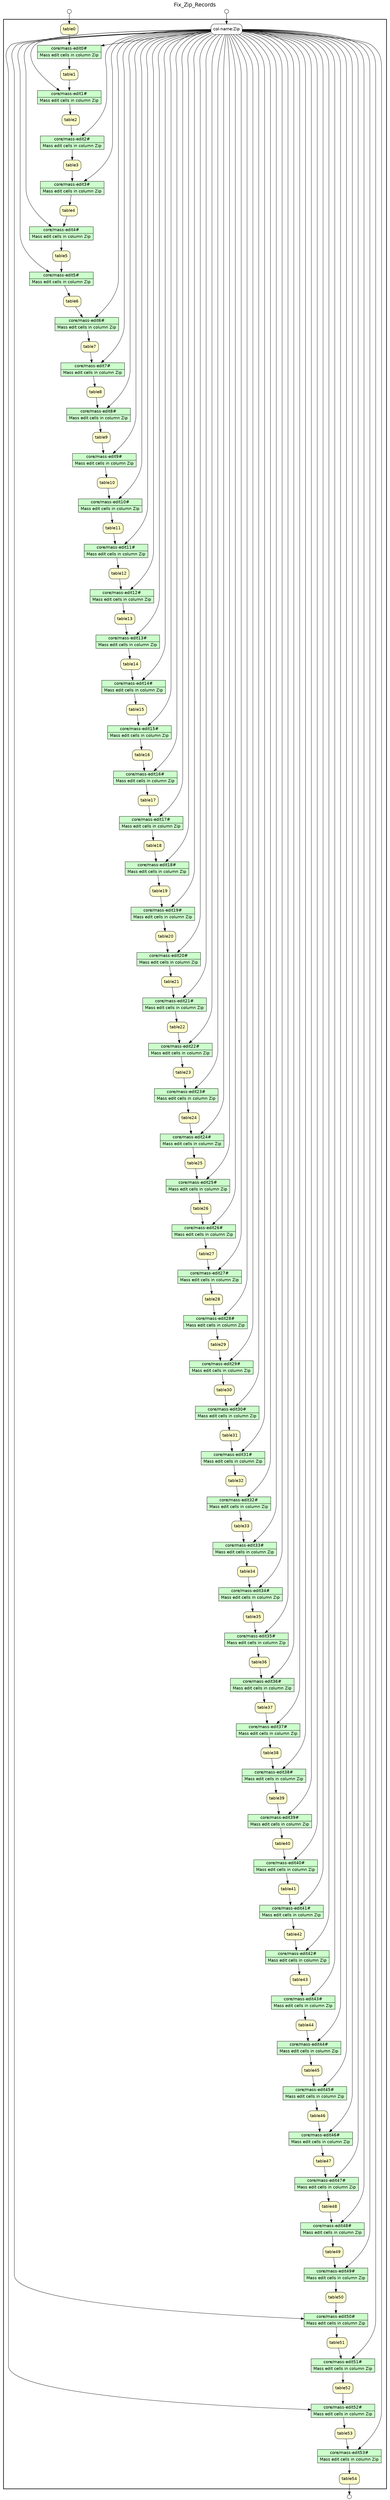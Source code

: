 /* Start of top-level graph */
digraph Workflow {
rankdir=TB

/* Title for graph */
fontname=Helvetica; fontsize=18; labelloc=t
label=Fix_Zip_Records

/* Start of double cluster for drawing box around nodes in workflow */
subgraph cluster_workflow_box_outer { label=""; color=black; penwidth=2
subgraph cluster_workflow_box_inner { label=""; penwidth=0

/* Style for nodes representing atomic programs in workflow */
node[shape=box style=filled fillcolor="#CCFFCC" peripheries=1 fontname=Helvetica]

/* Nodes representing atomic programs in workflow */
"core/mass-edit0#" [shape=record rankdir=LR label="{<f0> core/mass-edit0# |<f1> Mass edit cells in column Zip}"];
"core/mass-edit1#" [shape=record rankdir=LR label="{<f0> core/mass-edit1# |<f1> Mass edit cells in column Zip}"];
"core/mass-edit2#" [shape=record rankdir=LR label="{<f0> core/mass-edit2# |<f1> Mass edit cells in column Zip}"];
"core/mass-edit3#" [shape=record rankdir=LR label="{<f0> core/mass-edit3# |<f1> Mass edit cells in column Zip}"];
"core/mass-edit4#" [shape=record rankdir=LR label="{<f0> core/mass-edit4# |<f1> Mass edit cells in column Zip}"];
"core/mass-edit5#" [shape=record rankdir=LR label="{<f0> core/mass-edit5# |<f1> Mass edit cells in column Zip}"];
"core/mass-edit6#" [shape=record rankdir=LR label="{<f0> core/mass-edit6# |<f1> Mass edit cells in column Zip}"];
"core/mass-edit7#" [shape=record rankdir=LR label="{<f0> core/mass-edit7# |<f1> Mass edit cells in column Zip}"];
"core/mass-edit8#" [shape=record rankdir=LR label="{<f0> core/mass-edit8# |<f1> Mass edit cells in column Zip}"];
"core/mass-edit9#" [shape=record rankdir=LR label="{<f0> core/mass-edit9# |<f1> Mass edit cells in column Zip}"];
"core/mass-edit10#" [shape=record rankdir=LR label="{<f0> core/mass-edit10# |<f1> Mass edit cells in column Zip}"];
"core/mass-edit11#" [shape=record rankdir=LR label="{<f0> core/mass-edit11# |<f1> Mass edit cells in column Zip}"];
"core/mass-edit12#" [shape=record rankdir=LR label="{<f0> core/mass-edit12# |<f1> Mass edit cells in column Zip}"];
"core/mass-edit13#" [shape=record rankdir=LR label="{<f0> core/mass-edit13# |<f1> Mass edit cells in column Zip}"];
"core/mass-edit14#" [shape=record rankdir=LR label="{<f0> core/mass-edit14# |<f1> Mass edit cells in column Zip}"];
"core/mass-edit15#" [shape=record rankdir=LR label="{<f0> core/mass-edit15# |<f1> Mass edit cells in column Zip}"];
"core/mass-edit16#" [shape=record rankdir=LR label="{<f0> core/mass-edit16# |<f1> Mass edit cells in column Zip}"];
"core/mass-edit17#" [shape=record rankdir=LR label="{<f0> core/mass-edit17# |<f1> Mass edit cells in column Zip}"];
"core/mass-edit18#" [shape=record rankdir=LR label="{<f0> core/mass-edit18# |<f1> Mass edit cells in column Zip}"];
"core/mass-edit19#" [shape=record rankdir=LR label="{<f0> core/mass-edit19# |<f1> Mass edit cells in column Zip}"];
"core/mass-edit20#" [shape=record rankdir=LR label="{<f0> core/mass-edit20# |<f1> Mass edit cells in column Zip}"];
"core/mass-edit21#" [shape=record rankdir=LR label="{<f0> core/mass-edit21# |<f1> Mass edit cells in column Zip}"];
"core/mass-edit22#" [shape=record rankdir=LR label="{<f0> core/mass-edit22# |<f1> Mass edit cells in column Zip}"];
"core/mass-edit23#" [shape=record rankdir=LR label="{<f0> core/mass-edit23# |<f1> Mass edit cells in column Zip}"];
"core/mass-edit24#" [shape=record rankdir=LR label="{<f0> core/mass-edit24# |<f1> Mass edit cells in column Zip}"];
"core/mass-edit25#" [shape=record rankdir=LR label="{<f0> core/mass-edit25# |<f1> Mass edit cells in column Zip}"];
"core/mass-edit26#" [shape=record rankdir=LR label="{<f0> core/mass-edit26# |<f1> Mass edit cells in column Zip}"];
"core/mass-edit27#" [shape=record rankdir=LR label="{<f0> core/mass-edit27# |<f1> Mass edit cells in column Zip}"];
"core/mass-edit28#" [shape=record rankdir=LR label="{<f0> core/mass-edit28# |<f1> Mass edit cells in column Zip}"];
"core/mass-edit29#" [shape=record rankdir=LR label="{<f0> core/mass-edit29# |<f1> Mass edit cells in column Zip}"];
"core/mass-edit30#" [shape=record rankdir=LR label="{<f0> core/mass-edit30# |<f1> Mass edit cells in column Zip}"];
"core/mass-edit31#" [shape=record rankdir=LR label="{<f0> core/mass-edit31# |<f1> Mass edit cells in column Zip}"];
"core/mass-edit32#" [shape=record rankdir=LR label="{<f0> core/mass-edit32# |<f1> Mass edit cells in column Zip}"];
"core/mass-edit33#" [shape=record rankdir=LR label="{<f0> core/mass-edit33# |<f1> Mass edit cells in column Zip}"];
"core/mass-edit34#" [shape=record rankdir=LR label="{<f0> core/mass-edit34# |<f1> Mass edit cells in column Zip}"];
"core/mass-edit35#" [shape=record rankdir=LR label="{<f0> core/mass-edit35# |<f1> Mass edit cells in column Zip}"];
"core/mass-edit36#" [shape=record rankdir=LR label="{<f0> core/mass-edit36# |<f1> Mass edit cells in column Zip}"];
"core/mass-edit37#" [shape=record rankdir=LR label="{<f0> core/mass-edit37# |<f1> Mass edit cells in column Zip}"];
"core/mass-edit38#" [shape=record rankdir=LR label="{<f0> core/mass-edit38# |<f1> Mass edit cells in column Zip}"];
"core/mass-edit39#" [shape=record rankdir=LR label="{<f0> core/mass-edit39# |<f1> Mass edit cells in column Zip}"];
"core/mass-edit40#" [shape=record rankdir=LR label="{<f0> core/mass-edit40# |<f1> Mass edit cells in column Zip}"];
"core/mass-edit41#" [shape=record rankdir=LR label="{<f0> core/mass-edit41# |<f1> Mass edit cells in column Zip}"];
"core/mass-edit42#" [shape=record rankdir=LR label="{<f0> core/mass-edit42# |<f1> Mass edit cells in column Zip}"];
"core/mass-edit43#" [shape=record rankdir=LR label="{<f0> core/mass-edit43# |<f1> Mass edit cells in column Zip}"];
"core/mass-edit44#" [shape=record rankdir=LR label="{<f0> core/mass-edit44# |<f1> Mass edit cells in column Zip}"];
"core/mass-edit45#" [shape=record rankdir=LR label="{<f0> core/mass-edit45# |<f1> Mass edit cells in column Zip}"];
"core/mass-edit46#" [shape=record rankdir=LR label="{<f0> core/mass-edit46# |<f1> Mass edit cells in column Zip}"];
"core/mass-edit47#" [shape=record rankdir=LR label="{<f0> core/mass-edit47# |<f1> Mass edit cells in column Zip}"];
"core/mass-edit48#" [shape=record rankdir=LR label="{<f0> core/mass-edit48# |<f1> Mass edit cells in column Zip}"];
"core/mass-edit49#" [shape=record rankdir=LR label="{<f0> core/mass-edit49# |<f1> Mass edit cells in column Zip}"];
"core/mass-edit50#" [shape=record rankdir=LR label="{<f0> core/mass-edit50# |<f1> Mass edit cells in column Zip}"];
"core/mass-edit51#" [shape=record rankdir=LR label="{<f0> core/mass-edit51# |<f1> Mass edit cells in column Zip}"];
"core/mass-edit52#" [shape=record rankdir=LR label="{<f0> core/mass-edit52# |<f1> Mass edit cells in column Zip}"];
"core/mass-edit53#" [shape=record rankdir=LR label="{<f0> core/mass-edit53# |<f1> Mass edit cells in column Zip}"];

/* Style for nodes representing non-parameter data channels in workflow */
node[shape=box style="rounded,filled" fillcolor="#FFFFCC" peripheries=1 fontname=Helvetica]

/* Nodes for non-parameter data channels in workflow */
table54
table0
table1
table2
table3
table4
table5
table6
table7
table8
table9
table10
table11
table12
table13
table14
table15
table16
table17
table18
table19
table20
table21
table22
table23
table24
table25
table26
table27
table28
table29
table30
table31
table32
table33
table34
table35
table36
table37
table38
table39
table40
table41
table42
table43
table44
table45
table46
table47
table48
table49
table50
table51
table52
table53

/* Style for nodes representing parameter channels in workflow */
node[shape=box style="rounded,filled" fillcolor="#FCFCFC" peripheries=1 fontname=Helvetica]

/* Nodes representing parameter channels in workflow */
"col-name:Zip"

/* Edges representing connections between programs and channels */
"core/mass-edit0#" -> table1
"col-name:Zip" -> "core/mass-edit0#"
table0 -> "core/mass-edit0#"
"core/mass-edit1#" -> table2
"col-name:Zip" -> "core/mass-edit1#"
table1 -> "core/mass-edit1#"
"core/mass-edit2#" -> table3
"col-name:Zip" -> "core/mass-edit2#"
table2 -> "core/mass-edit2#"
"core/mass-edit3#" -> table4
"col-name:Zip" -> "core/mass-edit3#"
table3 -> "core/mass-edit3#"
"core/mass-edit4#" -> table5
"col-name:Zip" -> "core/mass-edit4#"
table4 -> "core/mass-edit4#"
"core/mass-edit5#" -> table6
"col-name:Zip" -> "core/mass-edit5#"
table5 -> "core/mass-edit5#"
"core/mass-edit6#" -> table7
"col-name:Zip" -> "core/mass-edit6#"
table6 -> "core/mass-edit6#"
"core/mass-edit7#" -> table8
"col-name:Zip" -> "core/mass-edit7#"
table7 -> "core/mass-edit7#"
"core/mass-edit8#" -> table9
"col-name:Zip" -> "core/mass-edit8#"
table8 -> "core/mass-edit8#"
"core/mass-edit9#" -> table10
"col-name:Zip" -> "core/mass-edit9#"
table9 -> "core/mass-edit9#"
"core/mass-edit10#" -> table11
"col-name:Zip" -> "core/mass-edit10#"
table10 -> "core/mass-edit10#"
"core/mass-edit11#" -> table12
"col-name:Zip" -> "core/mass-edit11#"
table11 -> "core/mass-edit11#"
"core/mass-edit12#" -> table13
"col-name:Zip" -> "core/mass-edit12#"
table12 -> "core/mass-edit12#"
"core/mass-edit13#" -> table14
"col-name:Zip" -> "core/mass-edit13#"
table13 -> "core/mass-edit13#"
"core/mass-edit14#" -> table15
"col-name:Zip" -> "core/mass-edit14#"
table14 -> "core/mass-edit14#"
"core/mass-edit15#" -> table16
"col-name:Zip" -> "core/mass-edit15#"
table15 -> "core/mass-edit15#"
"core/mass-edit16#" -> table17
"col-name:Zip" -> "core/mass-edit16#"
table16 -> "core/mass-edit16#"
"core/mass-edit17#" -> table18
"col-name:Zip" -> "core/mass-edit17#"
table17 -> "core/mass-edit17#"
"core/mass-edit18#" -> table19
"col-name:Zip" -> "core/mass-edit18#"
table18 -> "core/mass-edit18#"
"core/mass-edit19#" -> table20
"col-name:Zip" -> "core/mass-edit19#"
table19 -> "core/mass-edit19#"
"core/mass-edit20#" -> table21
"col-name:Zip" -> "core/mass-edit20#"
table20 -> "core/mass-edit20#"
"core/mass-edit21#" -> table22
"col-name:Zip" -> "core/mass-edit21#"
table21 -> "core/mass-edit21#"
"core/mass-edit22#" -> table23
"col-name:Zip" -> "core/mass-edit22#"
table22 -> "core/mass-edit22#"
"core/mass-edit23#" -> table24
"col-name:Zip" -> "core/mass-edit23#"
table23 -> "core/mass-edit23#"
"core/mass-edit24#" -> table25
"col-name:Zip" -> "core/mass-edit24#"
table24 -> "core/mass-edit24#"
"core/mass-edit25#" -> table26
"col-name:Zip" -> "core/mass-edit25#"
table25 -> "core/mass-edit25#"
"core/mass-edit26#" -> table27
"col-name:Zip" -> "core/mass-edit26#"
table26 -> "core/mass-edit26#"
"core/mass-edit27#" -> table28
"col-name:Zip" -> "core/mass-edit27#"
table27 -> "core/mass-edit27#"
"core/mass-edit28#" -> table29
"col-name:Zip" -> "core/mass-edit28#"
table28 -> "core/mass-edit28#"
"core/mass-edit29#" -> table30
"col-name:Zip" -> "core/mass-edit29#"
table29 -> "core/mass-edit29#"
"core/mass-edit30#" -> table31
"col-name:Zip" -> "core/mass-edit30#"
table30 -> "core/mass-edit30#"
"core/mass-edit31#" -> table32
"col-name:Zip" -> "core/mass-edit31#"
table31 -> "core/mass-edit31#"
"core/mass-edit32#" -> table33
"col-name:Zip" -> "core/mass-edit32#"
table32 -> "core/mass-edit32#"
"core/mass-edit33#" -> table34
"col-name:Zip" -> "core/mass-edit33#"
table33 -> "core/mass-edit33#"
"core/mass-edit34#" -> table35
"col-name:Zip" -> "core/mass-edit34#"
table34 -> "core/mass-edit34#"
"core/mass-edit35#" -> table36
"col-name:Zip" -> "core/mass-edit35#"
table35 -> "core/mass-edit35#"
"core/mass-edit36#" -> table37
"col-name:Zip" -> "core/mass-edit36#"
table36 -> "core/mass-edit36#"
"core/mass-edit37#" -> table38
"col-name:Zip" -> "core/mass-edit37#"
table37 -> "core/mass-edit37#"
"core/mass-edit38#" -> table39
"col-name:Zip" -> "core/mass-edit38#"
table38 -> "core/mass-edit38#"
"core/mass-edit39#" -> table40
"col-name:Zip" -> "core/mass-edit39#"
table39 -> "core/mass-edit39#"
"core/mass-edit40#" -> table41
"col-name:Zip" -> "core/mass-edit40#"
table40 -> "core/mass-edit40#"
"core/mass-edit41#" -> table42
"col-name:Zip" -> "core/mass-edit41#"
table41 -> "core/mass-edit41#"
"core/mass-edit42#" -> table43
"col-name:Zip" -> "core/mass-edit42#"
table42 -> "core/mass-edit42#"
"core/mass-edit43#" -> table44
"col-name:Zip" -> "core/mass-edit43#"
table43 -> "core/mass-edit43#"
"core/mass-edit44#" -> table45
"col-name:Zip" -> "core/mass-edit44#"
table44 -> "core/mass-edit44#"
"core/mass-edit45#" -> table46
"col-name:Zip" -> "core/mass-edit45#"
table45 -> "core/mass-edit45#"
"core/mass-edit46#" -> table47
"col-name:Zip" -> "core/mass-edit46#"
table46 -> "core/mass-edit46#"
"core/mass-edit47#" -> table48
"col-name:Zip" -> "core/mass-edit47#"
table47 -> "core/mass-edit47#"
"core/mass-edit48#" -> table49
"col-name:Zip" -> "core/mass-edit48#"
table48 -> "core/mass-edit48#"
"core/mass-edit49#" -> table50
"col-name:Zip" -> "core/mass-edit49#"
table49 -> "core/mass-edit49#"
"core/mass-edit50#" -> table51
"col-name:Zip" -> "core/mass-edit50#"
table50 -> "core/mass-edit50#"
"core/mass-edit51#" -> table52
"col-name:Zip" -> "core/mass-edit51#"
table51 -> "core/mass-edit51#"
"core/mass-edit52#" -> table53
"col-name:Zip" -> "core/mass-edit52#"
table52 -> "core/mass-edit52#"
"core/mass-edit53#" -> table54
"col-name:Zip" -> "core/mass-edit53#"
table53 -> "core/mass-edit53#"

/* End of double cluster for drawing box around nodes in workflow */
}}

/* Style for nodes representing workflow input ports */
node[shape=circle style="rounded,filled" fillcolor="#FFFFFF" peripheries=1 fontname=Helvetica width=0.2]

/* Nodes representing workflow input ports */
"col-name:Zip_input_port" [label=""]
table0_input_port [label=""]

/* Style for nodes representing workflow output ports */
node[shape=circle style="rounded,filled" fillcolor="#FFFFFF" peripheries=1 fontname=Helvetica width=0.2]

/* Nodes representing workflow output ports */
table54_output_port [label=""]

/* Edges from input ports to channels */
"col-name:Zip_input_port" -> "col-name:Zip"
table0_input_port -> table0

/* Edges from channels to output ports */
table54 -> table54_output_port

/* End of top-level graph */
}